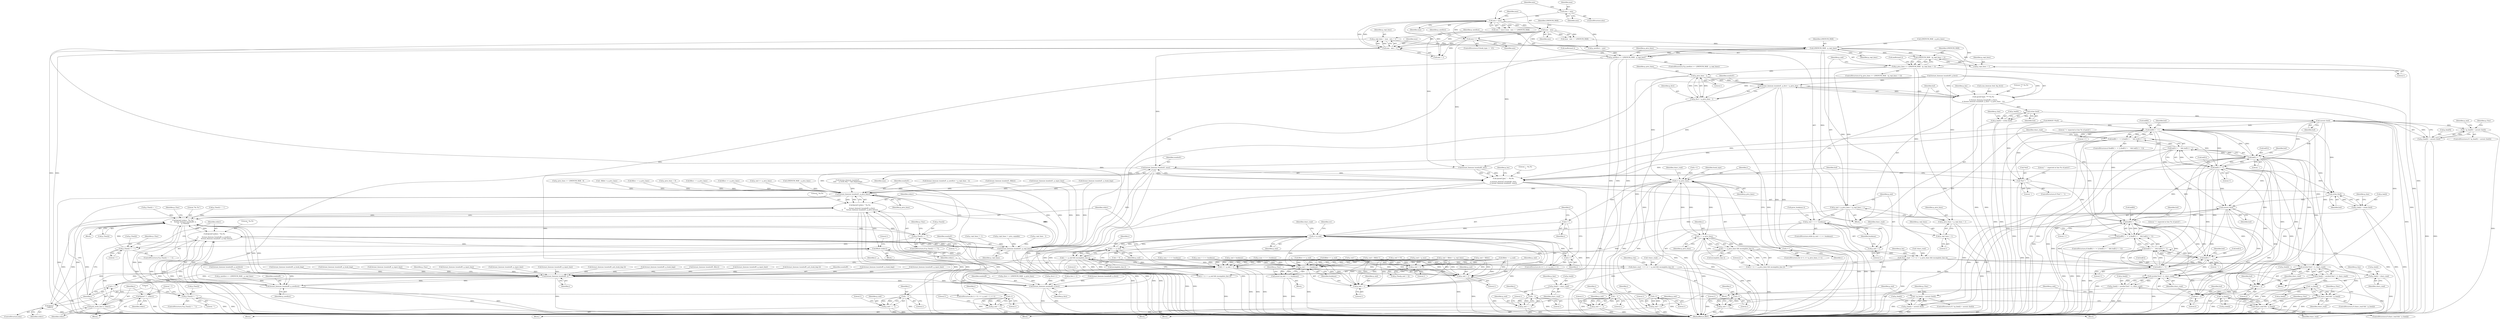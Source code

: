 digraph "0_savannah_0c08d7a902c6fdd49b704623a12d8d672ef18944@integer" {
"1002299" [label="(Call,p_repl_lines = max - min + 1)"];
"1002301" [label="(Call,max - min + 1)"];
"1002285" [label="(Call,max - min)"];
"1002281" [label="(Call,min > max)"];
"1002276" [label="(Call,max = min)"];
"1002294" [label="(Call,min++)"];
"1002309" [label="(Call,LINENUM_MAX - p_repl_lines)"];
"1002307" [label="(Call,p_newfirst >= LINENUM_MAX - p_repl_lines)"];
"1002744" [label="(Call,format_linenum (numbuf0, p_newfirst))"];
"1002713" [label="(Call,format_linenum (numbuf0, i))"];
"1002707" [label="(Call,i++)"];
"1002702" [label="(Call,i <= p_end + 1)"];
"1002710" [label="(Call,fprintf (stderr, \"%s %c\",\n\t\t     format_linenum (numbuf0, i),\n\t\t     p_Char[i]))"];
"1002720" [label="(Call,p_Char[i] == '*')"];
"1002736" [label="(Call,p_Char[i] == '=')"];
"1002752" [label="(Call,p_Char[i] != '^')"];
"1002725" [label="(Call,fprintf (stderr, \" %s,%s\n\",\n\t\t       format_linenum (numbuf0, p_first),\n\t\t       format_linenum (numbuf1, p_ptrn_lines)))"];
"1002768" [label="(Call,fflush (stderr))"];
"1002741" [label="(Call,fprintf (stderr, \" %s,%s\n\",\n\t\t       format_linenum (numbuf0, p_newfirst),\n\t\t       format_linenum (numbuf1, p_repl_lines)))"];
"1002758" [label="(Call,fputs(\" |\", stderr))"];
"1002761" [label="(Call,pch_write_line (i, stderr))"];
"1002765" [label="(Call,fputc('\n', stderr))"];
"1002728" [label="(Call,format_linenum (numbuf0, p_first))"];
"1002316" [label="(Call,LINENUM_MAX - (p_repl_lines + 1))"];
"1002314" [label="(Call,p_ptrn_lines >= LINENUM_MAX - (p_repl_lines + 1))"];
"1002322" [label="(Call,p_end = p_ptrn_lines + p_repl_lines + 1)"];
"1002330" [label="(Call,p_end + 1 >= hunkmax)"];
"1002680" [label="(Call,p_end + 1 < hunkmax)"];
"1002679" [label="(Call,assert (p_end + 1 < hunkmax))"];
"1002331" [label="(Call,p_end + 1)"];
"1002572" [label="(Call,i<=p_end)"];
"1002591" [label="(Call,i - 1)"];
"1002589" [label="(Call,p_end = i - 1)"];
"1002633" [label="(Call,i == p_end)"];
"1002575" [label="(Call,i++)"];
"1002632" [label="(Call,i == p_end && incomplete_line ())"];
"1002628" [label="(Call,chars_read -= 2 + (i == p_end && incomplete_line ()))"];
"1002637" [label="(Call,p_len[i] = chars_read)"];
"1002646" [label="(Call,savebuf (buf + 2, chars_read))"];
"1002642" [label="(Call,p_line[i] = savebuf (buf + 2, chars_read))"];
"1002654" [label="(Call,! p_line[i])"];
"1002652" [label="(Call,chars_read && ! p_line[i])"];
"1002630" [label="(Call,2 + (i == p_end && incomplete_line ()))"];
"1002661" [label="(Call,i-1)"];
"1002659" [label="(Call,p_end = i-1)"];
"1002681" [label="(Call,p_end + 1)"];
"1002688" [label="(Call,p_end + 1)"];
"1002704" [label="(Call,p_end + 1)"];
"1002324" [label="(Call,p_ptrn_lines + p_repl_lines + 1)"];
"1002356" [label="(Call,p_ptrn_lines - 1)"];
"1002352" [label="(Call,format_linenum (numbuf1, p_first + p_ptrn_lines - 1))"];
"1002346" [label="(Call,sprintf (buf, \"*** %s,%s\n\",\n\t\t format_linenum (numbuf0, p_first),\n\t\t format_linenum (numbuf1, p_first + p_ptrn_lines - 1)))"];
"1002363" [label="(Call,strlen (buf))"];
"1002359" [label="(Call,p_len[0] = strlen (buf))"];
"1002371" [label="(Call,savestr (buf))"];
"1002366" [label="(Call,! (p_line[0] = savestr (buf)))"];
"1002367" [label="(Call,p_line[0] = savestr (buf))"];
"1002425" [label="(Call,buf[0] != '<')"];
"1002424" [label="(Call,buf[0] != '<' || (buf[1] != ' ' && buf[1] != '\t'))"];
"1002606" [label="(Call,buf[0] != '>' || (buf[1] != ' ' && buf[1] != '\t'))"];
"1002431" [label="(Call,buf[1] != ' ')"];
"1002430" [label="(Call,buf[1] != ' ' && buf[1] != '\t')"];
"1002612" [label="(Call,buf[1] != ' ' && buf[1] != '\t')"];
"1002436" [label="(Call,buf[1] != '\t')"];
"1002464" [label="(Call,savebuf (buf + 2, chars_read))"];
"1002460" [label="(Call,p_line[i] = savebuf (buf + 2, chars_read))"];
"1002472" [label="(Call,! p_line[i])"];
"1002470" [label="(Call,chars_read && ! p_line[i])"];
"1002465" [label="(Call,buf + 2)"];
"1002532" [label="(Call,sprintf (buf, \"--- %s,%s\n\",\n\t\t format_linenum (numbuf0, min),\n\t\t format_linenum (numbuf1, max)))"];
"1002545" [label="(Call,strlen (buf))"];
"1002541" [label="(Call,p_len[i] = strlen (buf))"];
"1002553" [label="(Call,savestr (buf))"];
"1002548" [label="(Call,! (p_line[i] = savestr (buf)))"];
"1002549" [label="(Call,p_line[i] = savestr (buf))"];
"1002607" [label="(Call,buf[0] != '>')"];
"1002613" [label="(Call,buf[1] != ' ')"];
"1002618" [label="(Call,buf[1] != '\t')"];
"1002647" [label="(Call,buf + 2)"];
"1002523" [label="(Call,*buf != '-')"];
"1002538" [label="(Call,format_linenum (numbuf1, max))"];
"1002731" [label="(Call,format_linenum (numbuf1, p_ptrn_lines))"];
"1002747" [label="(Call,format_linenum (numbuf1, p_repl_lines))"];
"1002354" [label="(Call,p_first + p_ptrn_lines - 1)"];
"1002390" [label="(Call,i<=p_ptrn_lines)"];
"1002409" [label="(Call,i - 1)"];
"1002407" [label="(Call,p_end = i - 1)"];
"1002451" [label="(Call,i == p_ptrn_lines)"];
"1002393" [label="(Call,i++)"];
"1002450" [label="(Call,i == p_ptrn_lines && incomplete_line ())"];
"1002446" [label="(Call,chars_read -= 2 + (i == p_ptrn_lines && incomplete_line ()))"];
"1002455" [label="(Call,p_len[i] = chars_read)"];
"1002448" [label="(Call,2 + (i == p_ptrn_lines && incomplete_line ()))"];
"1002479" [label="(Call,i-1)"];
"1002477" [label="(Call,p_end = i-1)"];
"1002508" [label="(Call,i - 1)"];
"1002506" [label="(Call,p_end = i - 1)"];
"1002558" [label="(Call,i-1)"];
"1002556" [label="(Call,p_end = i-1)"];
"1002570" [label="(Call,i++)"];
"1002318" [label="(Call,p_repl_lines + 1)"];
"1002326" [label="(Call,p_repl_lines + 1)"];
"1002742" [label="(Identifier,stderr)"];
"1002705" [label="(Identifier,p_end)"];
"1002284" [label="(Call,max - min == LINENUM_MAX)"];
"1002566" [label="(Identifier,p_Char)"];
"1002282" [label="(Identifier,min)"];
"1002391" [label="(Identifier,i)"];
"1002435" [label="(Literal,' ')"];
"1002453" [label="(Identifier,p_ptrn_lines)"];
"1002631" [label="(Literal,2)"];
"1002574" [label="(Identifier,p_end)"];
"1002290" [label="(ControlStructure,if (hunk_type == 'd'))"];
"1002662" [label="(Identifier,i)"];
"1002696" [label="(Block,)"];
"1001317" [label="(Call,p_end--)"];
"1002386" [label="(ControlStructure,for (i=1; i<=p_ptrn_lines; i++))"];
"1002331" [label="(Call,p_end + 1)"];
"1001370" [label="(Call,format_linenum (numbuf0, p_hunk_beg))"];
"1002457" [label="(Identifier,p_len)"];
"1002729" [label="(Identifier,numbuf0)"];
"1002741" [label="(Call,fprintf (stderr, \" %s,%s\n\",\n\t\t       format_linenum (numbuf0, p_newfirst),\n\t\t       format_linenum (numbuf1, p_repl_lines)))"];
"1002480" [label="(Identifier,i)"];
"1002577" [label="(Block,)"];
"1002712" [label="(Literal,\"%s %c\")"];
"1002277" [label="(Identifier,max)"];
"1002361" [label="(Identifier,p_len)"];
"1002466" [label="(Identifier,buf)"];
"1002702" [label="(Call,i <= p_end + 1)"];
"1002630" [label="(Call,2 + (i == p_end && incomplete_line ()))"];
"1002316" [label="(Call,LINENUM_MAX - (p_repl_lines + 1))"];
"1002725" [label="(Call,fprintf (stderr, \" %s,%s\n\",\n\t\t       format_linenum (numbuf0, p_first),\n\t\t       format_linenum (numbuf1, p_ptrn_lines)))"];
"1000701" [label="(Call,format_linenum (numbuf1, p_hunk_beg))"];
"1002312" [label="(Call,malformed ())"];
"1002523" [label="(Call,*buf != '-')"];
"1002468" [label="(Identifier,chars_read)"];
"1002426" [label="(Call,buf[0])"];
"1002308" [label="(Identifier,p_newfirst)"];
"1002363" [label="(Call,strlen (buf))"];
"1002682" [label="(Identifier,p_end)"];
"1002644" [label="(Identifier,p_line)"];
"1001862" [label="(Call,fillsrc <= p_ptrn_lines)"];
"1002684" [label="(Identifier,hunkmax)"];
"1002354" [label="(Call,p_first + p_ptrn_lines - 1)"];
"1002588" [label="(Block,)"];
"1002425" [label="(Call,buf[0] != '<')"];
"1001747" [label="(Call,p_max + 1 >= hunkmax)"];
"1002242" [label="(Call,LINENUM_MAX - p_ptrn_lines)"];
"1002658" [label="(Block,)"];
"1002287" [label="(Identifier,min)"];
"1002628" [label="(Call,chars_read -= 2 + (i == p_end && incomplete_line ()))"];
"1001210" [label="(Call,p_end >=0)"];
"1002556" [label="(Call,p_end = i-1)"];
"1002295" [label="(Identifier,min)"];
"1001480" [label="(Call,fillsrc <= p_end)"];
"1002430" [label="(Call,buf[1] != ' ' && buf[1] != '\t')"];
"1002607" [label="(Call,buf[0] != '>')"];
"1002759" [label="(Literal,\" |\")"];
"1002334" [label="(Identifier,hunkmax)"];
"1000693" [label="(Call,p_end <= p_ptrn_lines)"];
"1002452" [label="(Identifier,i)"];
"1002352" [label="(Call,format_linenum (numbuf1, p_first + p_ptrn_lines - 1))"];
"1002554" [label="(Identifier,buf)"];
"1002390" [label="(Call,i<=p_ptrn_lines)"];
"1002456" [label="(Call,p_len[i])"];
"1002315" [label="(Identifier,p_ptrn_lines)"];
"1002347" [label="(Identifier,buf)"];
"1002329" [label="(ControlStructure,while (p_end + 1 >= hunkmax))"];
"1002332" [label="(Identifier,p_end)"];
"1000422" [label="(Call,format_linenum (numbuf1, p_input_line))"];
"1002650" [label="(Identifier,chars_read)"];
"1000713" [label="(Call,format_linenum (numbuf1,\n\t\t\t\t\t     p_hunk_beg + repl_beginning))"];
"1002535" [label="(Call,format_linenum (numbuf0, min))"];
"1002481" [label="(Literal,1)"];
"1002285" [label="(Call,max - min)"];
"1002411" [label="(Literal,1)"];
"1002728" [label="(Call,format_linenum (numbuf0, p_first))"];
"1002768" [label="(Call,fflush (stderr))"];
"1002356" [label="(Call,p_ptrn_lines - 1)"];
"1000846" [label="(Call,p_max + 1 >= hunkmax)"];
"1002550" [label="(Call,p_line[i])"];
"1002720" [label="(Call,p_Char[i] == '*')"];
"1002325" [label="(Identifier,p_ptrn_lines)"];
"1002744" [label="(Call,format_linenum (numbuf0, p_newfirst))"];
"1002107" [label="(Call,filldst == p_end)"];
"1002429" [label="(Literal,'<')"];
"1002591" [label="(Call,i - 1)"];
"1002614" [label="(Call,buf[1])"];
"1002543" [label="(Identifier,p_len)"];
"1001506" [label="(Call,format_linenum (numbuf0, fillsrc))"];
"1002387" [label="(Call,i=1)"];
"1002654" [label="(Call,! p_line[i])"];
"1002307" [label="(Call,p_newfirst >= LINENUM_MAX - p_repl_lines)"];
"1000590" [label="(Call,LINENUM_MAX - p_ptrn_lines)"];
"1002431" [label="(Call,buf[1] != ' ')"];
"1002465" [label="(Call,buf + 2)"];
"1002638" [label="(Call,p_len[i])"];
"1002526" [label="(Literal,'-')"];
"1002450" [label="(Call,i == p_ptrn_lines && incomplete_line ())"];
"1002406" [label="(Block,)"];
"1002278" [label="(Identifier,min)"];
"1002546" [label="(Identifier,buf)"];
"1002622" [label="(Literal,'\t')"];
"1002749" [label="(Identifier,p_repl_lines)"];
"1002549" [label="(Call,p_line[i] = savestr (buf))"];
"1002687" [label="(Identifier,p_Char)"];
"1002460" [label="(Call,p_line[i] = savebuf (buf + 2, chars_read))"];
"1002330" [label="(Call,p_end + 1 >= hunkmax)"];
"1002746" [label="(Identifier,p_newfirst)"];
"1002636" [label="(Call,incomplete_line ())"];
"1002651" [label="(ControlStructure,if (chars_read && ! p_line[i]))"];
"1002646" [label="(Call,savebuf (buf + 2, chars_read))"];
"1002754" [label="(Identifier,p_Char)"];
"1002447" [label="(Identifier,chars_read)"];
"1002410" [label="(Identifier,i)"];
"1002534" [label="(Literal,\"--- %s,%s\n\")"];
"1002492" [label="(Identifier,hunk_type)"];
"1002708" [label="(Identifier,i)"];
"1002748" [label="(Identifier,numbuf1)"];
"1000593" [label="(Call,p_ptrn_lines >= LINENUM_MAX - 6)"];
"1000698" [label="(Call,format_linenum (numbuf0, p_input_line))"];
"1002681" [label="(Call,p_end + 1)"];
"1002590" [label="(Identifier,p_end)"];
"1002615" [label="(Identifier,buf)"];
"1002598" [label="(Call,!chars_read)"];
"1002756" [label="(Literal,'^')"];
"1000870" [label="(Call,p_repl_lines != 1)"];
"1002551" [label="(Identifier,p_line)"];
"1002547" [label="(ControlStructure,if (! (p_line[i] = savestr (buf))))"];
"1002731" [label="(Call,format_linenum (numbuf1, p_ptrn_lines))"];
"1002209" [label="(Call,scan_linenum (buf, &p_first))"];
"1002510" [label="(Literal,1)"];
"1001217" [label="(Call,format_linenum (numbuf0, pch_hunk_beg ()))"];
"1002333" [label="(Literal,1)"];
"1002758" [label="(Call,fputs(\" |\", stderr))"];
"1002663" [label="(Literal,1)"];
"1002438" [label="(Identifier,buf)"];
"1002314" [label="(Call,p_ptrn_lines >= LINENUM_MAX - (p_repl_lines + 1))"];
"1002761" [label="(Call,pch_write_line (i, stderr))"];
"1002743" [label="(Literal,\" %s,%s\n\")"];
"1002433" [label="(Identifier,buf)"];
"1001509" [label="(Call,format_linenum (numbuf1, filldst))"];
"1002358" [label="(Literal,1)"];
"1002642" [label="(Call,p_line[i] = savebuf (buf + 2, chars_read))"];
"1000859" [label="(Call,p_repl_lines != ptrn_copiable)"];
"1002437" [label="(Call,buf[1])"];
"1002513" [label="(Literal,1)"];
"1002392" [label="(Identifier,p_ptrn_lines)"];
"1002286" [label="(Identifier,max)"];
"1002462" [label="(Identifier,p_line)"];
"1002667" [label="(Call,p_Char[i] = '+')"];
"1002424" [label="(Call,buf[0] != '<' || (buf[1] != ' ' && buf[1] != '\t'))"];
"1002688" [label="(Call,p_end + 1)"];
"1002416" [label="(Call,!chars_read)"];
"1002747" [label="(Call,format_linenum (numbuf1, p_repl_lines))"];
"1002690" [label="(Literal,1)"];
"1002647" [label="(Call,buf + 2)"];
"1002553" [label="(Call,savestr (buf))"];
"1002639" [label="(Identifier,p_len)"];
"1002288" [label="(Identifier,LINENUM_MAX)"];
"1002090" [label="(Call,--filldst > p_ptrn_lines)"];
"1002762" [label="(Identifier,i)"];
"1002605" [label="(ControlStructure,if (buf[0] != '>' || (buf[1] != ' ' && buf[1] != '\t')))"];
"1002319" [label="(Identifier,p_repl_lines)"];
"1001817" [label="(Call,format_linenum (numbuf1, p_newfirst + p_repl_lines - 1))"];
"1002619" [label="(Call,buf[1])"];
"1002740" [label="(Literal,'=')"];
"1002320" [label="(Literal,1)"];
"1002364" [label="(Identifier,buf)"];
"1002532" [label="(Call,sprintf (buf, \"--- %s,%s\n\",\n\t\t format_linenum (numbuf0, min),\n\t\t format_linenum (numbuf1, max)))"];
"1002407" [label="(Call,p_end = i - 1)"];
"1000151" [label="(Block,)"];
"1002608" [label="(Call,buf[0])"];
"1002283" [label="(Identifier,max)"];
"1002505" [label="(Block,)"];
"1002655" [label="(Call,p_line[i])"];
"1000588" [label="(Call,p_first >= LINENUM_MAX - p_ptrn_lines)"];
"1002522" [label="(ControlStructure,if (*buf != '-'))"];
"1002545" [label="(Call,strlen (buf))"];
"1002648" [label="(Identifier,buf)"];
"1002393" [label="(Call,i++)"];
"1002709" [label="(Block,)"];
"1002733" [label="(Identifier,p_ptrn_lines)"];
"1002732" [label="(Identifier,numbuf1)"];
"1002703" [label="(Identifier,i)"];
"1002714" [label="(Identifier,numbuf0)"];
"1002710" [label="(Call,fprintf (stderr, \"%s %c\",\n\t\t     format_linenum (numbuf0, i),\n\t\t     p_Char[i]))"];
"1002772" [label="(MethodReturn,RET)"];
"1002752" [label="(Call,p_Char[i] != '^')"];
"1002570" [label="(Call,i++)"];
"1002369" [label="(Identifier,p_line)"];
"1002673" [label="(Identifier,rev)"];
"1002408" [label="(Identifier,p_end)"];
"1002472" [label="(Call,! p_line[i])"];
"1002620" [label="(Identifier,buf)"];
"1000427" [label="(Call,p_end < hunkmax)"];
"1002766" [label="(Literal,'\n')"];
"1002313" [label="(ControlStructure,if (p_ptrn_lines >= LINENUM_MAX - (p_repl_lines + 1)))"];
"1002359" [label="(Call,p_len[0] = strlen (buf))"];
"1001821" [label="(Call,p_repl_lines - 1)"];
"1002548" [label="(Call,! (p_line[i] = savestr (buf)))"];
"1002569" [label="(ControlStructure,for (i++; i<=p_end; i++))"];
"1001269" [label="(Call,format_linenum (numbuf0, p_hunk_beg))"];
"1002767" [label="(Identifier,stderr)"];
"1002321" [label="(Call,malformed ())"];
"1002375" [label="(Identifier,p_end)"];
"1002635" [label="(Identifier,p_end)"];
"1002436" [label="(Call,buf[1] != '\t')"];
"1002366" [label="(Call,! (p_line[0] = savestr (buf)))"];
"1002660" [label="(Identifier,p_end)"];
"1002611" [label="(Literal,'>')"];
"1002275" [label="(ControlStructure,else)"];
"1002365" [label="(ControlStructure,if (! (p_line[0] = savestr (buf))))"];
"1002306" [label="(ControlStructure,if (p_newfirst >= LINENUM_MAX - p_repl_lines))"];
"1002394" [label="(Identifier,i)"];
"1002571" [label="(Identifier,i)"];
"1002367" [label="(Call,p_line[0] = savestr (buf))"];
"1002730" [label="(Identifier,p_first)"];
"1002637" [label="(Call,p_len[i] = chars_read)"];
"1002276" [label="(Call,max = min)"];
"1002310" [label="(Identifier,LINENUM_MAX)"];
"1002471" [label="(Identifier,chars_read)"];
"1002704" [label="(Call,p_end + 1)"];
"1002301" [label="(Call,max - min + 1)"];
"1002727" [label="(Literal,\" %s,%s\n\")"];
"1002507" [label="(Identifier,p_end)"];
"1002470" [label="(Call,chars_read && ! p_line[i])"];
"1002737" [label="(Call,p_Char[i])"];
"1002602" [label="(Call,format_linenum (numbuf0, p_input_line))"];
"1002311" [label="(Identifier,p_repl_lines)"];
"1002326" [label="(Call,p_repl_lines + 1)"];
"1002771" [label="(Literal,1)"];
"1002722" [label="(Identifier,p_Char)"];
"1002371" [label="(Call,savestr (buf))"];
"1002624" [label="(Literal,\"'>' expected at line %s of patch\")"];
"1002542" [label="(Call,p_len[i])"];
"1002506" [label="(Call,p_end = i - 1)"];
"1001495" [label="(Call,format_linenum (numbuf0, p_hunk_beg))"];
"1002707" [label="(Call,i++)"];
"1002557" [label="(Identifier,p_end)"];
"1002540" [label="(Identifier,max)"];
"1002508" [label="(Call,i - 1)"];
"1002302" [label="(Identifier,max)"];
"1002669" [label="(Identifier,p_Char)"];
"1001450" [label="(Call,format_linenum (numbuf0, p_hunk_beg))"];
"1002294" [label="(Call,min++)"];
"1002327" [label="(Identifier,p_repl_lines)"];
"1002760" [label="(Identifier,stderr)"];
"1002575" [label="(Call,i++)"];
"1002395" [label="(Block,)"];
"1002719" [label="(ControlStructure,if (p_Char[i] == '*'))"];
"1002683" [label="(Literal,1)"];
"1000469" [label="(Call,format_linenum (numbuf0, p_input_line))"];
"1002555" [label="(Block,)"];
"1002753" [label="(Call,p_Char[i])"];
"1002738" [label="(Identifier,p_Char)"];
"1002764" [label="(ControlStructure,else)"];
"1002451" [label="(Call,i == p_ptrn_lines)"];
"1002592" [label="(Identifier,i)"];
"1002360" [label="(Call,p_len[0])"];
"1002717" [label="(Identifier,p_Char)"];
"1002159" [label="(Block,)"];
"1002303" [label="(Call,min + 1)"];
"1000488" [label="(Call,format_linenum (numbuf0, p_input_line))"];
"1000605" [label="(Call,p_max + 1 >= hunkmax)"];
"1002606" [label="(Call,buf[0] != '>' || (buf[1] != ' ' && buf[1] != '\t'))"];
"1002613" [label="(Call,buf[1] != ' ')"];
"1002349" [label="(Call,format_linenum (numbuf0, p_first))"];
"1002414" [label="(Literal,1)"];
"1000710" [label="(Call,format_linenum (numbuf0, p_input_line))"];
"1002698" [label="(ControlStructure,for (i = 0; i <= p_end + 1; i++))"];
"1002763" [label="(Identifier,stderr)"];
"1002596" [label="(Literal,1)"];
"1002715" [label="(Identifier,i)"];
"1002716" [label="(Call,p_Char[i])"];
"1002576" [label="(Identifier,i)"];
"1002736" [label="(Call,p_Char[i] == '=')"];
"1002442" [label="(Literal,\"'<' expected at line %s of patch\")"];
"1002033" [label="(Call,fillsrc == p_ptrn_lines)"];
"1002446" [label="(Call,chars_read -= 2 + (i == p_ptrn_lines && incomplete_line ()))"];
"1002476" [label="(Block,)"];
"1002617" [label="(Literal,' ')"];
"1002357" [label="(Identifier,p_ptrn_lines)"];
"1002579" [label="(Identifier,chars_read)"];
"1002572" [label="(Call,i<=p_end)"];
"1002573" [label="(Identifier,i)"];
"1002751" [label="(ControlStructure,if (p_Char[i] != '^'))"];
"1002618" [label="(Call,buf[1] != '\t')"];
"1002659" [label="(Call,p_end = i-1)"];
"1002423" [label="(ControlStructure,if (buf[0] != '<' || (buf[1] != ' ' && buf[1] != '\t')))"];
"1002593" [label="(Literal,1)"];
"1001324" [label="(Call,p_ptrn_lines = 0)"];
"1002563" [label="(Literal,1)"];
"1002726" [label="(Identifier,stderr)"];
"1002652" [label="(Call,chars_read && ! p_line[i])"];
"1002625" [label="(Call,format_linenum (numbuf0, p_input_line))"];
"1002432" [label="(Call,buf[1])"];
"1002699" [label="(Call,i = 0)"];
"1002353" [label="(Identifier,numbuf1)"];
"1001319" [label="(Call,p_first++)"];
"1002322" [label="(Call,p_end = p_ptrn_lines + p_repl_lines + 1)"];
"1000829" [label="(Call,p_newfirst >= LINENUM_MAX - p_repl_lines)"];
"1002765" [label="(Call,fputc('\n', stderr))"];
"1002509" [label="(Identifier,i)"];
"1002538" [label="(Call,format_linenum (numbuf1, max))"];
"1002541" [label="(Call,p_len[i] = strlen (buf))"];
"1002724" [label="(Literal,'*')"];
"1002721" [label="(Call,p_Char[i])"];
"1002459" [label="(Identifier,chars_read)"];
"1002479" [label="(Call,i-1)"];
"1002469" [label="(ControlStructure,if (chars_read && ! p_line[i]))"];
"1002464" [label="(Call,savebuf (buf + 2, chars_read))"];
"1002368" [label="(Call,p_line[0])"];
"1002653" [label="(Identifier,chars_read)"];
"1002440" [label="(Literal,'\t')"];
"1002355" [label="(Identifier,p_first)"];
"1001971" [label="(Call,p_end = filldst-1)"];
"1002461" [label="(Call,p_line[i])"];
"1002612" [label="(Call,buf[1] != ' ' && buf[1] != '\t')"];
"1002348" [label="(Literal,\"*** %s,%s\n\")"];
"1002467" [label="(Literal,2)"];
"1002680" [label="(Call,p_end + 1 < hunkmax)"];
"1002478" [label="(Identifier,p_end)"];
"1002643" [label="(Call,p_line[i])"];
"1002533" [label="(Identifier,buf)"];
"1001256" [label="(Call,p_end = p_max)"];
"1001381" [label="(Call,p_first > 1)"];
"1002281" [label="(Call,min > max)"];
"1002318" [label="(Call,p_repl_lines + 1)"];
"1001980" [label="(Call,fillsrc == p_ptrn_lines)"];
"1002280" [label="(Call,min > max || max - min == LINENUM_MAX)"];
"1002449" [label="(Literal,2)"];
"1002649" [label="(Literal,2)"];
"1002524" [label="(Call,*buf)"];
"1002661" [label="(Call,i-1)"];
"1001766" [label="(Call,p_end = filldst + p_repl_lines)"];
"1002679" [label="(Call,assert (p_end + 1 < hunkmax))"];
"1002633" [label="(Call,i == p_end)"];
"1002383" [label="(Identifier,p_Char)"];
"1001865" [label="(Call,filldst <= p_end)"];
"1002634" [label="(Identifier,i)"];
"1002299" [label="(Call,p_repl_lines = max - min + 1)"];
"1000419" [label="(Call,format_linenum (numbuf0, pch_hunk_beg ()))"];
"1002713" [label="(Call,format_linenum (numbuf0, i))"];
"1001774" [label="(Call,format_linenum (numbuf0, p_first))"];
"1002689" [label="(Identifier,p_end)"];
"1002528" [label="(Literal,\"'---' expected at line %s of patch\")"];
"1002397" [label="(Identifier,chars_read)"];
"1002560" [label="(Literal,1)"];
"1002484" [label="(Literal,1)"];
"1002632" [label="(Call,i == p_end && incomplete_line ())"];
"1002539" [label="(Identifier,numbuf1)"];
"1002297" [label="(Identifier,p_newfirst)"];
"1002455" [label="(Call,p_len[i] = chars_read)"];
"1002477" [label="(Call,p_end = i-1)"];
"1002686" [label="(Call,p_Char[p_end + 1])"];
"1002324" [label="(Call,p_ptrn_lines + p_repl_lines + 1)"];
"1002473" [label="(Call,p_line[i])"];
"1002189" [label="(Call,ISDIGIT (*buf))"];
"1002745" [label="(Identifier,numbuf0)"];
"1002711" [label="(Identifier,stderr)"];
"1002409" [label="(Call,i - 1)"];
"1002769" [label="(Identifier,stderr)"];
"1002372" [label="(Identifier,buf)"];
"1002300" [label="(Identifier,p_repl_lines)"];
"1002559" [label="(Identifier,i)"];
"1002564" [label="(Call,p_Char[i] = '=')"];
"1002323" [label="(Identifier,p_end)"];
"1002129" [label="(Call,p_end = filldst)"];
"1002454" [label="(Call,incomplete_line ())"];
"1002309" [label="(Call,LINENUM_MAX - p_repl_lines)"];
"1002666" [label="(Literal,1)"];
"1002487" [label="(Identifier,p_Char)"];
"1002328" [label="(Literal,1)"];
"1002448" [label="(Call,2 + (i == p_ptrn_lines && incomplete_line ()))"];
"1002317" [label="(Identifier,LINENUM_MAX)"];
"1002296" [label="(Call,p_newfirst = min)"];
"1002558" [label="(Call,i-1)"];
"1002735" [label="(ControlStructure,if (p_Char[i] == '='))"];
"1002337" [label="(Call,grow_hunkmax ())"];
"1002641" [label="(Identifier,chars_read)"];
"1002589" [label="(Call,p_end = i - 1)"];
"1002346" [label="(Call,sprintf (buf, \"*** %s,%s\n\",\n\t\t format_linenum (numbuf0, p_first),\n\t\t format_linenum (numbuf1, p_first + p_ptrn_lines - 1)))"];
"1002757" [label="(Block,)"];
"1001814" [label="(Call,format_linenum (numbuf0, p_newfirst))"];
"1002629" [label="(Identifier,chars_read)"];
"1002706" [label="(Literal,1)"];
"1002299" -> "1002159"  [label="AST: "];
"1002299" -> "1002301"  [label="CFG: "];
"1002300" -> "1002299"  [label="AST: "];
"1002301" -> "1002299"  [label="AST: "];
"1002308" -> "1002299"  [label="CFG: "];
"1002299" -> "1002772"  [label="DDG: "];
"1002301" -> "1002299"  [label="DDG: "];
"1002301" -> "1002299"  [label="DDG: "];
"1002299" -> "1002309"  [label="DDG: "];
"1002301" -> "1002303"  [label="CFG: "];
"1002302" -> "1002301"  [label="AST: "];
"1002303" -> "1002301"  [label="AST: "];
"1002301" -> "1002772"  [label="DDG: "];
"1002301" -> "1002772"  [label="DDG: "];
"1002285" -> "1002301"  [label="DDG: "];
"1002285" -> "1002301"  [label="DDG: "];
"1002281" -> "1002301"  [label="DDG: "];
"1002281" -> "1002301"  [label="DDG: "];
"1002294" -> "1002301"  [label="DDG: "];
"1002301" -> "1002538"  [label="DDG: "];
"1002285" -> "1002284"  [label="AST: "];
"1002285" -> "1002287"  [label="CFG: "];
"1002286" -> "1002285"  [label="AST: "];
"1002287" -> "1002285"  [label="AST: "];
"1002288" -> "1002285"  [label="CFG: "];
"1002285" -> "1002284"  [label="DDG: "];
"1002285" -> "1002284"  [label="DDG: "];
"1002281" -> "1002285"  [label="DDG: "];
"1002281" -> "1002285"  [label="DDG: "];
"1002285" -> "1002294"  [label="DDG: "];
"1002285" -> "1002296"  [label="DDG: "];
"1002285" -> "1002303"  [label="DDG: "];
"1002285" -> "1002535"  [label="DDG: "];
"1002281" -> "1002280"  [label="AST: "];
"1002281" -> "1002283"  [label="CFG: "];
"1002282" -> "1002281"  [label="AST: "];
"1002283" -> "1002281"  [label="AST: "];
"1002286" -> "1002281"  [label="CFG: "];
"1002280" -> "1002281"  [label="CFG: "];
"1002281" -> "1002280"  [label="DDG: "];
"1002281" -> "1002280"  [label="DDG: "];
"1002276" -> "1002281"  [label="DDG: "];
"1002281" -> "1002294"  [label="DDG: "];
"1002281" -> "1002296"  [label="DDG: "];
"1002281" -> "1002303"  [label="DDG: "];
"1002281" -> "1002535"  [label="DDG: "];
"1002276" -> "1002275"  [label="AST: "];
"1002276" -> "1002278"  [label="CFG: "];
"1002277" -> "1002276"  [label="AST: "];
"1002278" -> "1002276"  [label="AST: "];
"1002282" -> "1002276"  [label="CFG: "];
"1002294" -> "1002290"  [label="AST: "];
"1002294" -> "1002295"  [label="CFG: "];
"1002295" -> "1002294"  [label="AST: "];
"1002297" -> "1002294"  [label="CFG: "];
"1002294" -> "1002296"  [label="DDG: "];
"1002294" -> "1002303"  [label="DDG: "];
"1002294" -> "1002535"  [label="DDG: "];
"1002309" -> "1002307"  [label="AST: "];
"1002309" -> "1002311"  [label="CFG: "];
"1002310" -> "1002309"  [label="AST: "];
"1002311" -> "1002309"  [label="AST: "];
"1002307" -> "1002309"  [label="CFG: "];
"1002309" -> "1002307"  [label="DDG: "];
"1002309" -> "1002307"  [label="DDG: "];
"1002242" -> "1002309"  [label="DDG: "];
"1002284" -> "1002309"  [label="DDG: "];
"1002309" -> "1002316"  [label="DDG: "];
"1002309" -> "1002316"  [label="DDG: "];
"1002309" -> "1002318"  [label="DDG: "];
"1002309" -> "1002322"  [label="DDG: "];
"1002309" -> "1002324"  [label="DDG: "];
"1002309" -> "1002326"  [label="DDG: "];
"1002309" -> "1002747"  [label="DDG: "];
"1002307" -> "1002306"  [label="AST: "];
"1002308" -> "1002307"  [label="AST: "];
"1002312" -> "1002307"  [label="CFG: "];
"1002315" -> "1002307"  [label="CFG: "];
"1002307" -> "1002772"  [label="DDG: "];
"1002307" -> "1002772"  [label="DDG: "];
"1002307" -> "1002772"  [label="DDG: "];
"1002296" -> "1002307"  [label="DDG: "];
"1002307" -> "1002744"  [label="DDG: "];
"1002744" -> "1002741"  [label="AST: "];
"1002744" -> "1002746"  [label="CFG: "];
"1002745" -> "1002744"  [label="AST: "];
"1002746" -> "1002744"  [label="AST: "];
"1002748" -> "1002744"  [label="CFG: "];
"1002744" -> "1002772"  [label="DDG: "];
"1002744" -> "1002772"  [label="DDG: "];
"1002744" -> "1002713"  [label="DDG: "];
"1002744" -> "1002741"  [label="DDG: "];
"1002744" -> "1002741"  [label="DDG: "];
"1002713" -> "1002744"  [label="DDG: "];
"1000829" -> "1002744"  [label="DDG: "];
"1001814" -> "1002744"  [label="DDG: "];
"1002713" -> "1002710"  [label="AST: "];
"1002713" -> "1002715"  [label="CFG: "];
"1002714" -> "1002713"  [label="AST: "];
"1002715" -> "1002713"  [label="AST: "];
"1002717" -> "1002713"  [label="CFG: "];
"1002713" -> "1002772"  [label="DDG: "];
"1002713" -> "1002707"  [label="DDG: "];
"1002713" -> "1002710"  [label="DDG: "];
"1002713" -> "1002710"  [label="DDG: "];
"1000488" -> "1002713"  [label="DDG: "];
"1002625" -> "1002713"  [label="DDG: "];
"1002602" -> "1002713"  [label="DDG: "];
"1002535" -> "1002713"  [label="DDG: "];
"1000469" -> "1002713"  [label="DDG: "];
"1001370" -> "1002713"  [label="DDG: "];
"1000710" -> "1002713"  [label="DDG: "];
"1001217" -> "1002713"  [label="DDG: "];
"1001450" -> "1002713"  [label="DDG: "];
"1001269" -> "1002713"  [label="DDG: "];
"1002728" -> "1002713"  [label="DDG: "];
"1000419" -> "1002713"  [label="DDG: "];
"1000698" -> "1002713"  [label="DDG: "];
"1001495" -> "1002713"  [label="DDG: "];
"1001814" -> "1002713"  [label="DDG: "];
"1001506" -> "1002713"  [label="DDG: "];
"1002702" -> "1002713"  [label="DDG: "];
"1002713" -> "1002728"  [label="DDG: "];
"1002713" -> "1002761"  [label="DDG: "];
"1002707" -> "1002698"  [label="AST: "];
"1002707" -> "1002708"  [label="CFG: "];
"1002708" -> "1002707"  [label="AST: "];
"1002703" -> "1002707"  [label="CFG: "];
"1002707" -> "1002702"  [label="DDG: "];
"1002761" -> "1002707"  [label="DDG: "];
"1002702" -> "1002698"  [label="AST: "];
"1002702" -> "1002704"  [label="CFG: "];
"1002703" -> "1002702"  [label="AST: "];
"1002704" -> "1002702"  [label="AST: "];
"1002711" -> "1002702"  [label="CFG: "];
"1002769" -> "1002702"  [label="CFG: "];
"1002702" -> "1002772"  [label="DDG: "];
"1002702" -> "1002772"  [label="DDG: "];
"1002702" -> "1002772"  [label="DDG: "];
"1002699" -> "1002702"  [label="DDG: "];
"1001256" -> "1002702"  [label="DDG: "];
"1001317" -> "1002702"  [label="DDG: "];
"1001210" -> "1002702"  [label="DDG: "];
"1002129" -> "1002702"  [label="DDG: "];
"1001971" -> "1002702"  [label="DDG: "];
"1001766" -> "1002702"  [label="DDG: "];
"1002572" -> "1002702"  [label="DDG: "];
"1002107" -> "1002702"  [label="DDG: "];
"1001865" -> "1002702"  [label="DDG: "];
"1001480" -> "1002702"  [label="DDG: "];
"1002710" -> "1002709"  [label="AST: "];
"1002710" -> "1002716"  [label="CFG: "];
"1002711" -> "1002710"  [label="AST: "];
"1002712" -> "1002710"  [label="AST: "];
"1002716" -> "1002710"  [label="AST: "];
"1002722" -> "1002710"  [label="CFG: "];
"1002710" -> "1002772"  [label="DDG: "];
"1002710" -> "1002772"  [label="DDG: "];
"1002765" -> "1002710"  [label="DDG: "];
"1002741" -> "1002710"  [label="DDG: "];
"1002761" -> "1002710"  [label="DDG: "];
"1002725" -> "1002710"  [label="DDG: "];
"1002564" -> "1002710"  [label="DDG: "];
"1002667" -> "1002710"  [label="DDG: "];
"1002736" -> "1002710"  [label="DDG: "];
"1002752" -> "1002710"  [label="DDG: "];
"1002720" -> "1002710"  [label="DDG: "];
"1002710" -> "1002720"  [label="DDG: "];
"1002710" -> "1002725"  [label="DDG: "];
"1002710" -> "1002741"  [label="DDG: "];
"1002710" -> "1002758"  [label="DDG: "];
"1002710" -> "1002765"  [label="DDG: "];
"1002720" -> "1002719"  [label="AST: "];
"1002720" -> "1002724"  [label="CFG: "];
"1002721" -> "1002720"  [label="AST: "];
"1002724" -> "1002720"  [label="AST: "];
"1002726" -> "1002720"  [label="CFG: "];
"1002738" -> "1002720"  [label="CFG: "];
"1002720" -> "1002772"  [label="DDG: "];
"1002720" -> "1002772"  [label="DDG: "];
"1002720" -> "1002736"  [label="DDG: "];
"1002736" -> "1002735"  [label="AST: "];
"1002736" -> "1002740"  [label="CFG: "];
"1002737" -> "1002736"  [label="AST: "];
"1002740" -> "1002736"  [label="AST: "];
"1002742" -> "1002736"  [label="CFG: "];
"1002754" -> "1002736"  [label="CFG: "];
"1002736" -> "1002772"  [label="DDG: "];
"1002736" -> "1002772"  [label="DDG: "];
"1002736" -> "1002752"  [label="DDG: "];
"1002752" -> "1002751"  [label="AST: "];
"1002752" -> "1002756"  [label="CFG: "];
"1002753" -> "1002752"  [label="AST: "];
"1002756" -> "1002752"  [label="AST: "];
"1002759" -> "1002752"  [label="CFG: "];
"1002766" -> "1002752"  [label="CFG: "];
"1002752" -> "1002772"  [label="DDG: "];
"1002752" -> "1002772"  [label="DDG: "];
"1002725" -> "1002719"  [label="AST: "];
"1002725" -> "1002731"  [label="CFG: "];
"1002726" -> "1002725"  [label="AST: "];
"1002727" -> "1002725"  [label="AST: "];
"1002728" -> "1002725"  [label="AST: "];
"1002731" -> "1002725"  [label="AST: "];
"1002708" -> "1002725"  [label="CFG: "];
"1002725" -> "1002772"  [label="DDG: "];
"1002725" -> "1002772"  [label="DDG: "];
"1002725" -> "1002772"  [label="DDG: "];
"1002728" -> "1002725"  [label="DDG: "];
"1002728" -> "1002725"  [label="DDG: "];
"1002731" -> "1002725"  [label="DDG: "];
"1002731" -> "1002725"  [label="DDG: "];
"1002725" -> "1002768"  [label="DDG: "];
"1002768" -> "1002696"  [label="AST: "];
"1002768" -> "1002769"  [label="CFG: "];
"1002769" -> "1002768"  [label="AST: "];
"1002771" -> "1002768"  [label="CFG: "];
"1002768" -> "1002772"  [label="DDG: "];
"1002768" -> "1002772"  [label="DDG: "];
"1002765" -> "1002768"  [label="DDG: "];
"1002741" -> "1002768"  [label="DDG: "];
"1002761" -> "1002768"  [label="DDG: "];
"1002741" -> "1002735"  [label="AST: "];
"1002741" -> "1002747"  [label="CFG: "];
"1002742" -> "1002741"  [label="AST: "];
"1002743" -> "1002741"  [label="AST: "];
"1002747" -> "1002741"  [label="AST: "];
"1002708" -> "1002741"  [label="CFG: "];
"1002741" -> "1002772"  [label="DDG: "];
"1002741" -> "1002772"  [label="DDG: "];
"1002741" -> "1002772"  [label="DDG: "];
"1002747" -> "1002741"  [label="DDG: "];
"1002747" -> "1002741"  [label="DDG: "];
"1002758" -> "1002757"  [label="AST: "];
"1002758" -> "1002760"  [label="CFG: "];
"1002759" -> "1002758"  [label="AST: "];
"1002760" -> "1002758"  [label="AST: "];
"1002762" -> "1002758"  [label="CFG: "];
"1002758" -> "1002772"  [label="DDG: "];
"1002758" -> "1002761"  [label="DDG: "];
"1002761" -> "1002757"  [label="AST: "];
"1002761" -> "1002763"  [label="CFG: "];
"1002762" -> "1002761"  [label="AST: "];
"1002763" -> "1002761"  [label="AST: "];
"1002708" -> "1002761"  [label="CFG: "];
"1002761" -> "1002772"  [label="DDG: "];
"1002765" -> "1002764"  [label="AST: "];
"1002765" -> "1002767"  [label="CFG: "];
"1002766" -> "1002765"  [label="AST: "];
"1002767" -> "1002765"  [label="AST: "];
"1002708" -> "1002765"  [label="CFG: "];
"1002765" -> "1002772"  [label="DDG: "];
"1002728" -> "1002730"  [label="CFG: "];
"1002729" -> "1002728"  [label="AST: "];
"1002730" -> "1002728"  [label="AST: "];
"1002732" -> "1002728"  [label="CFG: "];
"1002728" -> "1002772"  [label="DDG: "];
"1002728" -> "1002772"  [label="DDG: "];
"1000588" -> "1002728"  [label="DDG: "];
"1001319" -> "1002728"  [label="DDG: "];
"1001381" -> "1002728"  [label="DDG: "];
"1001774" -> "1002728"  [label="DDG: "];
"1002349" -> "1002728"  [label="DDG: "];
"1002316" -> "1002314"  [label="AST: "];
"1002316" -> "1002318"  [label="CFG: "];
"1002317" -> "1002316"  [label="AST: "];
"1002318" -> "1002316"  [label="AST: "];
"1002314" -> "1002316"  [label="CFG: "];
"1002316" -> "1002772"  [label="DDG: "];
"1002316" -> "1002314"  [label="DDG: "];
"1002316" -> "1002314"  [label="DDG: "];
"1002314" -> "1002313"  [label="AST: "];
"1002315" -> "1002314"  [label="AST: "];
"1002321" -> "1002314"  [label="CFG: "];
"1002323" -> "1002314"  [label="CFG: "];
"1002314" -> "1002772"  [label="DDG: "];
"1002314" -> "1002772"  [label="DDG: "];
"1002242" -> "1002314"  [label="DDG: "];
"1002314" -> "1002322"  [label="DDG: "];
"1002314" -> "1002324"  [label="DDG: "];
"1002314" -> "1002356"  [label="DDG: "];
"1002322" -> "1002159"  [label="AST: "];
"1002322" -> "1002324"  [label="CFG: "];
"1002323" -> "1002322"  [label="AST: "];
"1002324" -> "1002322"  [label="AST: "];
"1002332" -> "1002322"  [label="CFG: "];
"1002322" -> "1002772"  [label="DDG: "];
"1002322" -> "1002330"  [label="DDG: "];
"1002322" -> "1002331"  [label="DDG: "];
"1002322" -> "1002572"  [label="DDG: "];
"1002330" -> "1002329"  [label="AST: "];
"1002330" -> "1002334"  [label="CFG: "];
"1002331" -> "1002330"  [label="AST: "];
"1002334" -> "1002330"  [label="AST: "];
"1002337" -> "1002330"  [label="CFG: "];
"1002347" -> "1002330"  [label="CFG: "];
"1002330" -> "1002772"  [label="DDG: "];
"1002330" -> "1002772"  [label="DDG: "];
"1002330" -> "1002772"  [label="DDG: "];
"1002330" -> "1002680"  [label="DDG: "];
"1002680" -> "1002679"  [label="AST: "];
"1002680" -> "1002684"  [label="CFG: "];
"1002681" -> "1002680"  [label="AST: "];
"1002684" -> "1002680"  [label="AST: "];
"1002679" -> "1002680"  [label="CFG: "];
"1002680" -> "1002772"  [label="DDG: "];
"1002680" -> "1002679"  [label="DDG: "];
"1002680" -> "1002679"  [label="DDG: "];
"1001256" -> "1002680"  [label="DDG: "];
"1001317" -> "1002680"  [label="DDG: "];
"1001210" -> "1002680"  [label="DDG: "];
"1002129" -> "1002680"  [label="DDG: "];
"1001971" -> "1002680"  [label="DDG: "];
"1001766" -> "1002680"  [label="DDG: "];
"1002572" -> "1002680"  [label="DDG: "];
"1002107" -> "1002680"  [label="DDG: "];
"1001865" -> "1002680"  [label="DDG: "];
"1001480" -> "1002680"  [label="DDG: "];
"1000846" -> "1002680"  [label="DDG: "];
"1001747" -> "1002680"  [label="DDG: "];
"1000427" -> "1002680"  [label="DDG: "];
"1000605" -> "1002680"  [label="DDG: "];
"1002679" -> "1000151"  [label="AST: "];
"1002687" -> "1002679"  [label="CFG: "];
"1002679" -> "1002772"  [label="DDG: "];
"1002679" -> "1002772"  [label="DDG: "];
"1002331" -> "1002333"  [label="CFG: "];
"1002332" -> "1002331"  [label="AST: "];
"1002333" -> "1002331"  [label="AST: "];
"1002334" -> "1002331"  [label="CFG: "];
"1002572" -> "1002569"  [label="AST: "];
"1002572" -> "1002574"  [label="CFG: "];
"1002573" -> "1002572"  [label="AST: "];
"1002574" -> "1002572"  [label="AST: "];
"1002579" -> "1002572"  [label="CFG: "];
"1002673" -> "1002572"  [label="CFG: "];
"1002572" -> "1002772"  [label="DDG: "];
"1002572" -> "1002772"  [label="DDG: "];
"1002570" -> "1002572"  [label="DDG: "];
"1002575" -> "1002572"  [label="DDG: "];
"1002633" -> "1002572"  [label="DDG: "];
"1002572" -> "1002591"  [label="DDG: "];
"1002572" -> "1002633"  [label="DDG: "];
"1002572" -> "1002633"  [label="DDG: "];
"1002572" -> "1002681"  [label="DDG: "];
"1002572" -> "1002688"  [label="DDG: "];
"1002572" -> "1002704"  [label="DDG: "];
"1002591" -> "1002589"  [label="AST: "];
"1002591" -> "1002593"  [label="CFG: "];
"1002592" -> "1002591"  [label="AST: "];
"1002593" -> "1002591"  [label="AST: "];
"1002589" -> "1002591"  [label="CFG: "];
"1002591" -> "1002772"  [label="DDG: "];
"1002591" -> "1002589"  [label="DDG: "];
"1002591" -> "1002589"  [label="DDG: "];
"1002589" -> "1002588"  [label="AST: "];
"1002590" -> "1002589"  [label="AST: "];
"1002596" -> "1002589"  [label="CFG: "];
"1002589" -> "1002772"  [label="DDG: "];
"1002589" -> "1002772"  [label="DDG: "];
"1002633" -> "1002632"  [label="AST: "];
"1002633" -> "1002635"  [label="CFG: "];
"1002634" -> "1002633"  [label="AST: "];
"1002635" -> "1002633"  [label="AST: "];
"1002636" -> "1002633"  [label="CFG: "];
"1002632" -> "1002633"  [label="CFG: "];
"1002633" -> "1002575"  [label="DDG: "];
"1002633" -> "1002632"  [label="DDG: "];
"1002633" -> "1002632"  [label="DDG: "];
"1002633" -> "1002661"  [label="DDG: "];
"1002575" -> "1002569"  [label="AST: "];
"1002575" -> "1002576"  [label="CFG: "];
"1002576" -> "1002575"  [label="AST: "];
"1002573" -> "1002575"  [label="CFG: "];
"1002632" -> "1002630"  [label="AST: "];
"1002632" -> "1002636"  [label="CFG: "];
"1002636" -> "1002632"  [label="AST: "];
"1002630" -> "1002632"  [label="CFG: "];
"1002632" -> "1002772"  [label="DDG: "];
"1002632" -> "1002772"  [label="DDG: "];
"1002632" -> "1002628"  [label="DDG: "];
"1002632" -> "1002628"  [label="DDG: "];
"1002632" -> "1002630"  [label="DDG: "];
"1002632" -> "1002630"  [label="DDG: "];
"1002450" -> "1002632"  [label="DDG: "];
"1002628" -> "1002577"  [label="AST: "];
"1002628" -> "1002630"  [label="CFG: "];
"1002629" -> "1002628"  [label="AST: "];
"1002630" -> "1002628"  [label="AST: "];
"1002639" -> "1002628"  [label="CFG: "];
"1002628" -> "1002772"  [label="DDG: "];
"1002598" -> "1002628"  [label="DDG: "];
"1002628" -> "1002637"  [label="DDG: "];
"1002628" -> "1002646"  [label="DDG: "];
"1002637" -> "1002577"  [label="AST: "];
"1002637" -> "1002641"  [label="CFG: "];
"1002638" -> "1002637"  [label="AST: "];
"1002641" -> "1002637"  [label="AST: "];
"1002644" -> "1002637"  [label="CFG: "];
"1002637" -> "1002772"  [label="DDG: "];
"1002646" -> "1002642"  [label="AST: "];
"1002646" -> "1002650"  [label="CFG: "];
"1002647" -> "1002646"  [label="AST: "];
"1002650" -> "1002646"  [label="AST: "];
"1002642" -> "1002646"  [label="CFG: "];
"1002646" -> "1002772"  [label="DDG: "];
"1002646" -> "1002642"  [label="DDG: "];
"1002646" -> "1002642"  [label="DDG: "];
"1002618" -> "1002646"  [label="DDG: "];
"1002613" -> "1002646"  [label="DDG: "];
"1002553" -> "1002646"  [label="DDG: "];
"1002607" -> "1002646"  [label="DDG: "];
"1002436" -> "1002646"  [label="DDG: "];
"1002431" -> "1002646"  [label="DDG: "];
"1002646" -> "1002652"  [label="DDG: "];
"1002642" -> "1002577"  [label="AST: "];
"1002643" -> "1002642"  [label="AST: "];
"1002653" -> "1002642"  [label="CFG: "];
"1002642" -> "1002772"  [label="DDG: "];
"1002642" -> "1002772"  [label="DDG: "];
"1002642" -> "1002654"  [label="DDG: "];
"1002654" -> "1002652"  [label="AST: "];
"1002654" -> "1002655"  [label="CFG: "];
"1002655" -> "1002654"  [label="AST: "];
"1002652" -> "1002654"  [label="CFG: "];
"1002654" -> "1002772"  [label="DDG: "];
"1002654" -> "1002652"  [label="DDG: "];
"1002652" -> "1002651"  [label="AST: "];
"1002652" -> "1002653"  [label="CFG: "];
"1002653" -> "1002652"  [label="AST: "];
"1002660" -> "1002652"  [label="CFG: "];
"1002669" -> "1002652"  [label="CFG: "];
"1002652" -> "1002772"  [label="DDG: "];
"1002652" -> "1002772"  [label="DDG: "];
"1002652" -> "1002772"  [label="DDG: "];
"1002470" -> "1002652"  [label="DDG: "];
"1002631" -> "1002630"  [label="AST: "];
"1002630" -> "1002772"  [label="DDG: "];
"1002661" -> "1002659"  [label="AST: "];
"1002661" -> "1002663"  [label="CFG: "];
"1002662" -> "1002661"  [label="AST: "];
"1002663" -> "1002661"  [label="AST: "];
"1002659" -> "1002661"  [label="CFG: "];
"1002661" -> "1002772"  [label="DDG: "];
"1002661" -> "1002659"  [label="DDG: "];
"1002661" -> "1002659"  [label="DDG: "];
"1002659" -> "1002658"  [label="AST: "];
"1002660" -> "1002659"  [label="AST: "];
"1002666" -> "1002659"  [label="CFG: "];
"1002659" -> "1002772"  [label="DDG: "];
"1002659" -> "1002772"  [label="DDG: "];
"1002681" -> "1002683"  [label="CFG: "];
"1002682" -> "1002681"  [label="AST: "];
"1002683" -> "1002681"  [label="AST: "];
"1002684" -> "1002681"  [label="CFG: "];
"1001256" -> "1002681"  [label="DDG: "];
"1001317" -> "1002681"  [label="DDG: "];
"1001210" -> "1002681"  [label="DDG: "];
"1002129" -> "1002681"  [label="DDG: "];
"1001971" -> "1002681"  [label="DDG: "];
"1001766" -> "1002681"  [label="DDG: "];
"1002107" -> "1002681"  [label="DDG: "];
"1001865" -> "1002681"  [label="DDG: "];
"1001480" -> "1002681"  [label="DDG: "];
"1002688" -> "1002686"  [label="AST: "];
"1002688" -> "1002690"  [label="CFG: "];
"1002689" -> "1002688"  [label="AST: "];
"1002690" -> "1002688"  [label="AST: "];
"1002686" -> "1002688"  [label="CFG: "];
"1002688" -> "1002772"  [label="DDG: "];
"1001256" -> "1002688"  [label="DDG: "];
"1001317" -> "1002688"  [label="DDG: "];
"1001210" -> "1002688"  [label="DDG: "];
"1002129" -> "1002688"  [label="DDG: "];
"1001971" -> "1002688"  [label="DDG: "];
"1001766" -> "1002688"  [label="DDG: "];
"1002107" -> "1002688"  [label="DDG: "];
"1001865" -> "1002688"  [label="DDG: "];
"1001480" -> "1002688"  [label="DDG: "];
"1002704" -> "1002706"  [label="CFG: "];
"1002705" -> "1002704"  [label="AST: "];
"1002706" -> "1002704"  [label="AST: "];
"1002704" -> "1002772"  [label="DDG: "];
"1001256" -> "1002704"  [label="DDG: "];
"1001317" -> "1002704"  [label="DDG: "];
"1001210" -> "1002704"  [label="DDG: "];
"1002129" -> "1002704"  [label="DDG: "];
"1001971" -> "1002704"  [label="DDG: "];
"1001766" -> "1002704"  [label="DDG: "];
"1002107" -> "1002704"  [label="DDG: "];
"1001865" -> "1002704"  [label="DDG: "];
"1001480" -> "1002704"  [label="DDG: "];
"1002324" -> "1002326"  [label="CFG: "];
"1002325" -> "1002324"  [label="AST: "];
"1002326" -> "1002324"  [label="AST: "];
"1002324" -> "1002772"  [label="DDG: "];
"1002324" -> "1002772"  [label="DDG: "];
"1002356" -> "1002354"  [label="AST: "];
"1002356" -> "1002358"  [label="CFG: "];
"1002357" -> "1002356"  [label="AST: "];
"1002358" -> "1002356"  [label="AST: "];
"1002354" -> "1002356"  [label="CFG: "];
"1002356" -> "1002772"  [label="DDG: "];
"1002356" -> "1002352"  [label="DDG: "];
"1002356" -> "1002352"  [label="DDG: "];
"1002356" -> "1002354"  [label="DDG: "];
"1002356" -> "1002354"  [label="DDG: "];
"1002356" -> "1002390"  [label="DDG: "];
"1002352" -> "1002346"  [label="AST: "];
"1002352" -> "1002354"  [label="CFG: "];
"1002353" -> "1002352"  [label="AST: "];
"1002354" -> "1002352"  [label="AST: "];
"1002346" -> "1002352"  [label="CFG: "];
"1002352" -> "1002772"  [label="DDG: "];
"1002352" -> "1002772"  [label="DDG: "];
"1002352" -> "1002346"  [label="DDG: "];
"1002352" -> "1002346"  [label="DDG: "];
"1002349" -> "1002352"  [label="DDG: "];
"1002352" -> "1002538"  [label="DDG: "];
"1002346" -> "1002159"  [label="AST: "];
"1002347" -> "1002346"  [label="AST: "];
"1002348" -> "1002346"  [label="AST: "];
"1002349" -> "1002346"  [label="AST: "];
"1002361" -> "1002346"  [label="CFG: "];
"1002346" -> "1002772"  [label="DDG: "];
"1002346" -> "1002772"  [label="DDG: "];
"1002346" -> "1002772"  [label="DDG: "];
"1002209" -> "1002346"  [label="DDG: "];
"1002349" -> "1002346"  [label="DDG: "];
"1002349" -> "1002346"  [label="DDG: "];
"1002346" -> "1002363"  [label="DDG: "];
"1002363" -> "1002359"  [label="AST: "];
"1002363" -> "1002364"  [label="CFG: "];
"1002364" -> "1002363"  [label="AST: "];
"1002359" -> "1002363"  [label="CFG: "];
"1002363" -> "1002359"  [label="DDG: "];
"1002363" -> "1002371"  [label="DDG: "];
"1002359" -> "1002159"  [label="AST: "];
"1002360" -> "1002359"  [label="AST: "];
"1002369" -> "1002359"  [label="CFG: "];
"1002359" -> "1002772"  [label="DDG: "];
"1002359" -> "1002772"  [label="DDG: "];
"1002371" -> "1002367"  [label="AST: "];
"1002371" -> "1002372"  [label="CFG: "];
"1002372" -> "1002371"  [label="AST: "];
"1002367" -> "1002371"  [label="CFG: "];
"1002371" -> "1002772"  [label="DDG: "];
"1002371" -> "1002366"  [label="DDG: "];
"1002371" -> "1002367"  [label="DDG: "];
"1002371" -> "1002425"  [label="DDG: "];
"1002371" -> "1002431"  [label="DDG: "];
"1002371" -> "1002436"  [label="DDG: "];
"1002371" -> "1002464"  [label="DDG: "];
"1002371" -> "1002465"  [label="DDG: "];
"1002371" -> "1002532"  [label="DDG: "];
"1002366" -> "1002365"  [label="AST: "];
"1002366" -> "1002367"  [label="CFG: "];
"1002367" -> "1002366"  [label="AST: "];
"1002375" -> "1002366"  [label="CFG: "];
"1002383" -> "1002366"  [label="CFG: "];
"1002366" -> "1002772"  [label="DDG: "];
"1002367" -> "1002366"  [label="DDG: "];
"1002368" -> "1002367"  [label="AST: "];
"1002367" -> "1002772"  [label="DDG: "];
"1002367" -> "1002772"  [label="DDG: "];
"1002425" -> "1002424"  [label="AST: "];
"1002425" -> "1002429"  [label="CFG: "];
"1002426" -> "1002425"  [label="AST: "];
"1002429" -> "1002425"  [label="AST: "];
"1002433" -> "1002425"  [label="CFG: "];
"1002424" -> "1002425"  [label="CFG: "];
"1002425" -> "1002772"  [label="DDG: "];
"1002425" -> "1002424"  [label="DDG: "];
"1002425" -> "1002424"  [label="DDG: "];
"1002189" -> "1002425"  [label="DDG: "];
"1002431" -> "1002425"  [label="DDG: "];
"1002436" -> "1002425"  [label="DDG: "];
"1002425" -> "1002431"  [label="DDG: "];
"1002425" -> "1002436"  [label="DDG: "];
"1002425" -> "1002464"  [label="DDG: "];
"1002425" -> "1002465"  [label="DDG: "];
"1002425" -> "1002523"  [label="DDG: "];
"1002425" -> "1002532"  [label="DDG: "];
"1002425" -> "1002545"  [label="DDG: "];
"1002425" -> "1002553"  [label="DDG: "];
"1002425" -> "1002607"  [label="DDG: "];
"1002424" -> "1002423"  [label="AST: "];
"1002424" -> "1002430"  [label="CFG: "];
"1002430" -> "1002424"  [label="AST: "];
"1002442" -> "1002424"  [label="CFG: "];
"1002447" -> "1002424"  [label="CFG: "];
"1002424" -> "1002772"  [label="DDG: "];
"1002424" -> "1002772"  [label="DDG: "];
"1002424" -> "1002772"  [label="DDG: "];
"1002430" -> "1002424"  [label="DDG: "];
"1002430" -> "1002424"  [label="DDG: "];
"1002424" -> "1002606"  [label="DDG: "];
"1002606" -> "1002605"  [label="AST: "];
"1002606" -> "1002607"  [label="CFG: "];
"1002606" -> "1002612"  [label="CFG: "];
"1002607" -> "1002606"  [label="AST: "];
"1002612" -> "1002606"  [label="AST: "];
"1002624" -> "1002606"  [label="CFG: "];
"1002629" -> "1002606"  [label="CFG: "];
"1002606" -> "1002772"  [label="DDG: "];
"1002606" -> "1002772"  [label="DDG: "];
"1002606" -> "1002772"  [label="DDG: "];
"1002607" -> "1002606"  [label="DDG: "];
"1002607" -> "1002606"  [label="DDG: "];
"1002612" -> "1002606"  [label="DDG: "];
"1002612" -> "1002606"  [label="DDG: "];
"1002431" -> "1002430"  [label="AST: "];
"1002431" -> "1002435"  [label="CFG: "];
"1002432" -> "1002431"  [label="AST: "];
"1002435" -> "1002431"  [label="AST: "];
"1002438" -> "1002431"  [label="CFG: "];
"1002430" -> "1002431"  [label="CFG: "];
"1002431" -> "1002772"  [label="DDG: "];
"1002431" -> "1002430"  [label="DDG: "];
"1002431" -> "1002430"  [label="DDG: "];
"1002436" -> "1002431"  [label="DDG: "];
"1002431" -> "1002436"  [label="DDG: "];
"1002431" -> "1002464"  [label="DDG: "];
"1002431" -> "1002465"  [label="DDG: "];
"1002431" -> "1002532"  [label="DDG: "];
"1002431" -> "1002545"  [label="DDG: "];
"1002431" -> "1002553"  [label="DDG: "];
"1002431" -> "1002607"  [label="DDG: "];
"1002431" -> "1002613"  [label="DDG: "];
"1002431" -> "1002618"  [label="DDG: "];
"1002431" -> "1002647"  [label="DDG: "];
"1002430" -> "1002436"  [label="CFG: "];
"1002436" -> "1002430"  [label="AST: "];
"1002430" -> "1002772"  [label="DDG: "];
"1002430" -> "1002772"  [label="DDG: "];
"1002436" -> "1002430"  [label="DDG: "];
"1002436" -> "1002430"  [label="DDG: "];
"1002430" -> "1002612"  [label="DDG: "];
"1002612" -> "1002613"  [label="CFG: "];
"1002612" -> "1002618"  [label="CFG: "];
"1002613" -> "1002612"  [label="AST: "];
"1002618" -> "1002612"  [label="AST: "];
"1002612" -> "1002772"  [label="DDG: "];
"1002612" -> "1002772"  [label="DDG: "];
"1002613" -> "1002612"  [label="DDG: "];
"1002613" -> "1002612"  [label="DDG: "];
"1002618" -> "1002612"  [label="DDG: "];
"1002618" -> "1002612"  [label="DDG: "];
"1002436" -> "1002440"  [label="CFG: "];
"1002437" -> "1002436"  [label="AST: "];
"1002440" -> "1002436"  [label="AST: "];
"1002436" -> "1002772"  [label="DDG: "];
"1002436" -> "1002464"  [label="DDG: "];
"1002436" -> "1002465"  [label="DDG: "];
"1002436" -> "1002532"  [label="DDG: "];
"1002436" -> "1002545"  [label="DDG: "];
"1002436" -> "1002553"  [label="DDG: "];
"1002436" -> "1002607"  [label="DDG: "];
"1002436" -> "1002613"  [label="DDG: "];
"1002436" -> "1002618"  [label="DDG: "];
"1002436" -> "1002647"  [label="DDG: "];
"1002464" -> "1002460"  [label="AST: "];
"1002464" -> "1002468"  [label="CFG: "];
"1002465" -> "1002464"  [label="AST: "];
"1002468" -> "1002464"  [label="AST: "];
"1002460" -> "1002464"  [label="CFG: "];
"1002464" -> "1002772"  [label="DDG: "];
"1002464" -> "1002460"  [label="DDG: "];
"1002464" -> "1002460"  [label="DDG: "];
"1002446" -> "1002464"  [label="DDG: "];
"1002464" -> "1002470"  [label="DDG: "];
"1002460" -> "1002395"  [label="AST: "];
"1002461" -> "1002460"  [label="AST: "];
"1002471" -> "1002460"  [label="CFG: "];
"1002460" -> "1002772"  [label="DDG: "];
"1002460" -> "1002772"  [label="DDG: "];
"1002460" -> "1002472"  [label="DDG: "];
"1002472" -> "1002470"  [label="AST: "];
"1002472" -> "1002473"  [label="CFG: "];
"1002473" -> "1002472"  [label="AST: "];
"1002470" -> "1002472"  [label="CFG: "];
"1002472" -> "1002772"  [label="DDG: "];
"1002472" -> "1002470"  [label="DDG: "];
"1002470" -> "1002469"  [label="AST: "];
"1002470" -> "1002471"  [label="CFG: "];
"1002471" -> "1002470"  [label="AST: "];
"1002478" -> "1002470"  [label="CFG: "];
"1002487" -> "1002470"  [label="CFG: "];
"1002470" -> "1002772"  [label="DDG: "];
"1002470" -> "1002772"  [label="DDG: "];
"1002470" -> "1002772"  [label="DDG: "];
"1002465" -> "1002467"  [label="CFG: "];
"1002466" -> "1002465"  [label="AST: "];
"1002467" -> "1002465"  [label="AST: "];
"1002468" -> "1002465"  [label="CFG: "];
"1002465" -> "1002772"  [label="DDG: "];
"1002532" -> "1002159"  [label="AST: "];
"1002532" -> "1002538"  [label="CFG: "];
"1002533" -> "1002532"  [label="AST: "];
"1002534" -> "1002532"  [label="AST: "];
"1002535" -> "1002532"  [label="AST: "];
"1002538" -> "1002532"  [label="AST: "];
"1002543" -> "1002532"  [label="CFG: "];
"1002532" -> "1002772"  [label="DDG: "];
"1002532" -> "1002772"  [label="DDG: "];
"1002532" -> "1002772"  [label="DDG: "];
"1002535" -> "1002532"  [label="DDG: "];
"1002535" -> "1002532"  [label="DDG: "];
"1002538" -> "1002532"  [label="DDG: "];
"1002538" -> "1002532"  [label="DDG: "];
"1002532" -> "1002545"  [label="DDG: "];
"1002545" -> "1002541"  [label="AST: "];
"1002545" -> "1002546"  [label="CFG: "];
"1002546" -> "1002545"  [label="AST: "];
"1002541" -> "1002545"  [label="CFG: "];
"1002545" -> "1002541"  [label="DDG: "];
"1002545" -> "1002553"  [label="DDG: "];
"1002541" -> "1002159"  [label="AST: "];
"1002542" -> "1002541"  [label="AST: "];
"1002551" -> "1002541"  [label="CFG: "];
"1002541" -> "1002772"  [label="DDG: "];
"1002541" -> "1002772"  [label="DDG: "];
"1002553" -> "1002549"  [label="AST: "];
"1002553" -> "1002554"  [label="CFG: "];
"1002554" -> "1002553"  [label="AST: "];
"1002549" -> "1002553"  [label="CFG: "];
"1002553" -> "1002772"  [label="DDG: "];
"1002553" -> "1002548"  [label="DDG: "];
"1002553" -> "1002549"  [label="DDG: "];
"1002553" -> "1002607"  [label="DDG: "];
"1002553" -> "1002613"  [label="DDG: "];
"1002553" -> "1002618"  [label="DDG: "];
"1002553" -> "1002647"  [label="DDG: "];
"1002548" -> "1002547"  [label="AST: "];
"1002548" -> "1002549"  [label="CFG: "];
"1002549" -> "1002548"  [label="AST: "];
"1002557" -> "1002548"  [label="CFG: "];
"1002566" -> "1002548"  [label="CFG: "];
"1002548" -> "1002772"  [label="DDG: "];
"1002549" -> "1002548"  [label="DDG: "];
"1002550" -> "1002549"  [label="AST: "];
"1002549" -> "1002772"  [label="DDG: "];
"1002549" -> "1002772"  [label="DDG: "];
"1002607" -> "1002611"  [label="CFG: "];
"1002608" -> "1002607"  [label="AST: "];
"1002611" -> "1002607"  [label="AST: "];
"1002615" -> "1002607"  [label="CFG: "];
"1002607" -> "1002772"  [label="DDG: "];
"1002189" -> "1002607"  [label="DDG: "];
"1002523" -> "1002607"  [label="DDG: "];
"1002618" -> "1002607"  [label="DDG: "];
"1002613" -> "1002607"  [label="DDG: "];
"1002607" -> "1002613"  [label="DDG: "];
"1002607" -> "1002618"  [label="DDG: "];
"1002607" -> "1002647"  [label="DDG: "];
"1002613" -> "1002617"  [label="CFG: "];
"1002614" -> "1002613"  [label="AST: "];
"1002617" -> "1002613"  [label="AST: "];
"1002620" -> "1002613"  [label="CFG: "];
"1002613" -> "1002772"  [label="DDG: "];
"1002618" -> "1002613"  [label="DDG: "];
"1002613" -> "1002618"  [label="DDG: "];
"1002613" -> "1002647"  [label="DDG: "];
"1002618" -> "1002622"  [label="CFG: "];
"1002619" -> "1002618"  [label="AST: "];
"1002622" -> "1002618"  [label="AST: "];
"1002618" -> "1002772"  [label="DDG: "];
"1002618" -> "1002647"  [label="DDG: "];
"1002647" -> "1002649"  [label="CFG: "];
"1002648" -> "1002647"  [label="AST: "];
"1002649" -> "1002647"  [label="AST: "];
"1002650" -> "1002647"  [label="CFG: "];
"1002647" -> "1002772"  [label="DDG: "];
"1002523" -> "1002522"  [label="AST: "];
"1002523" -> "1002526"  [label="CFG: "];
"1002524" -> "1002523"  [label="AST: "];
"1002526" -> "1002523"  [label="AST: "];
"1002528" -> "1002523"  [label="CFG: "];
"1002533" -> "1002523"  [label="CFG: "];
"1002523" -> "1002772"  [label="DDG: "];
"1002523" -> "1002772"  [label="DDG: "];
"1002189" -> "1002523"  [label="DDG: "];
"1002538" -> "1002540"  [label="CFG: "];
"1002539" -> "1002538"  [label="AST: "];
"1002540" -> "1002538"  [label="AST: "];
"1002538" -> "1002772"  [label="DDG: "];
"1002538" -> "1002772"  [label="DDG: "];
"1002538" -> "1002731"  [label="DDG: "];
"1002538" -> "1002747"  [label="DDG: "];
"1002731" -> "1002733"  [label="CFG: "];
"1002732" -> "1002731"  [label="AST: "];
"1002733" -> "1002731"  [label="AST: "];
"1002731" -> "1002772"  [label="DDG: "];
"1002731" -> "1002772"  [label="DDG: "];
"1000713" -> "1002731"  [label="DDG: "];
"1001509" -> "1002731"  [label="DDG: "];
"1002747" -> "1002731"  [label="DDG: "];
"1000422" -> "1002731"  [label="DDG: "];
"1000701" -> "1002731"  [label="DDG: "];
"1001817" -> "1002731"  [label="DDG: "];
"1000693" -> "1002731"  [label="DDG: "];
"1001980" -> "1002731"  [label="DDG: "];
"1001862" -> "1002731"  [label="DDG: "];
"1002390" -> "1002731"  [label="DDG: "];
"1002090" -> "1002731"  [label="DDG: "];
"1001324" -> "1002731"  [label="DDG: "];
"1002033" -> "1002731"  [label="DDG: "];
"1000590" -> "1002731"  [label="DDG: "];
"1000593" -> "1002731"  [label="DDG: "];
"1002731" -> "1002747"  [label="DDG: "];
"1002747" -> "1002749"  [label="CFG: "];
"1002748" -> "1002747"  [label="AST: "];
"1002749" -> "1002747"  [label="AST: "];
"1002747" -> "1002772"  [label="DDG: "];
"1002747" -> "1002772"  [label="DDG: "];
"1000713" -> "1002747"  [label="DDG: "];
"1001509" -> "1002747"  [label="DDG: "];
"1000422" -> "1002747"  [label="DDG: "];
"1000701" -> "1002747"  [label="DDG: "];
"1001817" -> "1002747"  [label="DDG: "];
"1001821" -> "1002747"  [label="DDG: "];
"1000870" -> "1002747"  [label="DDG: "];
"1000859" -> "1002747"  [label="DDG: "];
"1002355" -> "1002354"  [label="AST: "];
"1002354" -> "1002772"  [label="DDG: "];
"1002354" -> "1002772"  [label="DDG: "];
"1002349" -> "1002354"  [label="DDG: "];
"1002390" -> "1002386"  [label="AST: "];
"1002390" -> "1002392"  [label="CFG: "];
"1002391" -> "1002390"  [label="AST: "];
"1002392" -> "1002390"  [label="AST: "];
"1002397" -> "1002390"  [label="CFG: "];
"1002492" -> "1002390"  [label="CFG: "];
"1002390" -> "1002772"  [label="DDG: "];
"1002390" -> "1002772"  [label="DDG: "];
"1002387" -> "1002390"  [label="DDG: "];
"1002393" -> "1002390"  [label="DDG: "];
"1002451" -> "1002390"  [label="DDG: "];
"1002390" -> "1002409"  [label="DDG: "];
"1002390" -> "1002451"  [label="DDG: "];
"1002390" -> "1002451"  [label="DDG: "];
"1002390" -> "1002508"  [label="DDG: "];
"1002390" -> "1002558"  [label="DDG: "];
"1002390" -> "1002570"  [label="DDG: "];
"1002409" -> "1002407"  [label="AST: "];
"1002409" -> "1002411"  [label="CFG: "];
"1002410" -> "1002409"  [label="AST: "];
"1002411" -> "1002409"  [label="AST: "];
"1002407" -> "1002409"  [label="CFG: "];
"1002409" -> "1002772"  [label="DDG: "];
"1002409" -> "1002407"  [label="DDG: "];
"1002409" -> "1002407"  [label="DDG: "];
"1002407" -> "1002406"  [label="AST: "];
"1002408" -> "1002407"  [label="AST: "];
"1002414" -> "1002407"  [label="CFG: "];
"1002407" -> "1002772"  [label="DDG: "];
"1002407" -> "1002772"  [label="DDG: "];
"1002451" -> "1002450"  [label="AST: "];
"1002451" -> "1002453"  [label="CFG: "];
"1002452" -> "1002451"  [label="AST: "];
"1002453" -> "1002451"  [label="AST: "];
"1002454" -> "1002451"  [label="CFG: "];
"1002450" -> "1002451"  [label="CFG: "];
"1002451" -> "1002772"  [label="DDG: "];
"1002451" -> "1002393"  [label="DDG: "];
"1002451" -> "1002450"  [label="DDG: "];
"1002451" -> "1002450"  [label="DDG: "];
"1002451" -> "1002479"  [label="DDG: "];
"1002393" -> "1002386"  [label="AST: "];
"1002393" -> "1002394"  [label="CFG: "];
"1002394" -> "1002393"  [label="AST: "];
"1002391" -> "1002393"  [label="CFG: "];
"1002450" -> "1002448"  [label="AST: "];
"1002450" -> "1002454"  [label="CFG: "];
"1002454" -> "1002450"  [label="AST: "];
"1002448" -> "1002450"  [label="CFG: "];
"1002450" -> "1002772"  [label="DDG: "];
"1002450" -> "1002772"  [label="DDG: "];
"1002450" -> "1002446"  [label="DDG: "];
"1002450" -> "1002446"  [label="DDG: "];
"1002450" -> "1002448"  [label="DDG: "];
"1002450" -> "1002448"  [label="DDG: "];
"1002446" -> "1002395"  [label="AST: "];
"1002446" -> "1002448"  [label="CFG: "];
"1002447" -> "1002446"  [label="AST: "];
"1002448" -> "1002446"  [label="AST: "];
"1002457" -> "1002446"  [label="CFG: "];
"1002446" -> "1002772"  [label="DDG: "];
"1002416" -> "1002446"  [label="DDG: "];
"1002446" -> "1002455"  [label="DDG: "];
"1002455" -> "1002395"  [label="AST: "];
"1002455" -> "1002459"  [label="CFG: "];
"1002456" -> "1002455"  [label="AST: "];
"1002459" -> "1002455"  [label="AST: "];
"1002462" -> "1002455"  [label="CFG: "];
"1002455" -> "1002772"  [label="DDG: "];
"1002449" -> "1002448"  [label="AST: "];
"1002448" -> "1002772"  [label="DDG: "];
"1002479" -> "1002477"  [label="AST: "];
"1002479" -> "1002481"  [label="CFG: "];
"1002480" -> "1002479"  [label="AST: "];
"1002481" -> "1002479"  [label="AST: "];
"1002477" -> "1002479"  [label="CFG: "];
"1002479" -> "1002772"  [label="DDG: "];
"1002479" -> "1002477"  [label="DDG: "];
"1002479" -> "1002477"  [label="DDG: "];
"1002477" -> "1002476"  [label="AST: "];
"1002478" -> "1002477"  [label="AST: "];
"1002484" -> "1002477"  [label="CFG: "];
"1002477" -> "1002772"  [label="DDG: "];
"1002477" -> "1002772"  [label="DDG: "];
"1002508" -> "1002506"  [label="AST: "];
"1002508" -> "1002510"  [label="CFG: "];
"1002509" -> "1002508"  [label="AST: "];
"1002510" -> "1002508"  [label="AST: "];
"1002506" -> "1002508"  [label="CFG: "];
"1002508" -> "1002772"  [label="DDG: "];
"1002508" -> "1002506"  [label="DDG: "];
"1002508" -> "1002506"  [label="DDG: "];
"1002506" -> "1002505"  [label="AST: "];
"1002507" -> "1002506"  [label="AST: "];
"1002513" -> "1002506"  [label="CFG: "];
"1002506" -> "1002772"  [label="DDG: "];
"1002506" -> "1002772"  [label="DDG: "];
"1002558" -> "1002556"  [label="AST: "];
"1002558" -> "1002560"  [label="CFG: "];
"1002559" -> "1002558"  [label="AST: "];
"1002560" -> "1002558"  [label="AST: "];
"1002556" -> "1002558"  [label="CFG: "];
"1002558" -> "1002772"  [label="DDG: "];
"1002558" -> "1002556"  [label="DDG: "];
"1002558" -> "1002556"  [label="DDG: "];
"1002556" -> "1002555"  [label="AST: "];
"1002557" -> "1002556"  [label="AST: "];
"1002563" -> "1002556"  [label="CFG: "];
"1002556" -> "1002772"  [label="DDG: "];
"1002556" -> "1002772"  [label="DDG: "];
"1002570" -> "1002569"  [label="AST: "];
"1002570" -> "1002571"  [label="CFG: "];
"1002571" -> "1002570"  [label="AST: "];
"1002573" -> "1002570"  [label="CFG: "];
"1002318" -> "1002320"  [label="CFG: "];
"1002319" -> "1002318"  [label="AST: "];
"1002320" -> "1002318"  [label="AST: "];
"1002326" -> "1002328"  [label="CFG: "];
"1002327" -> "1002326"  [label="AST: "];
"1002328" -> "1002326"  [label="AST: "];
"1002326" -> "1002772"  [label="DDG: "];
}
